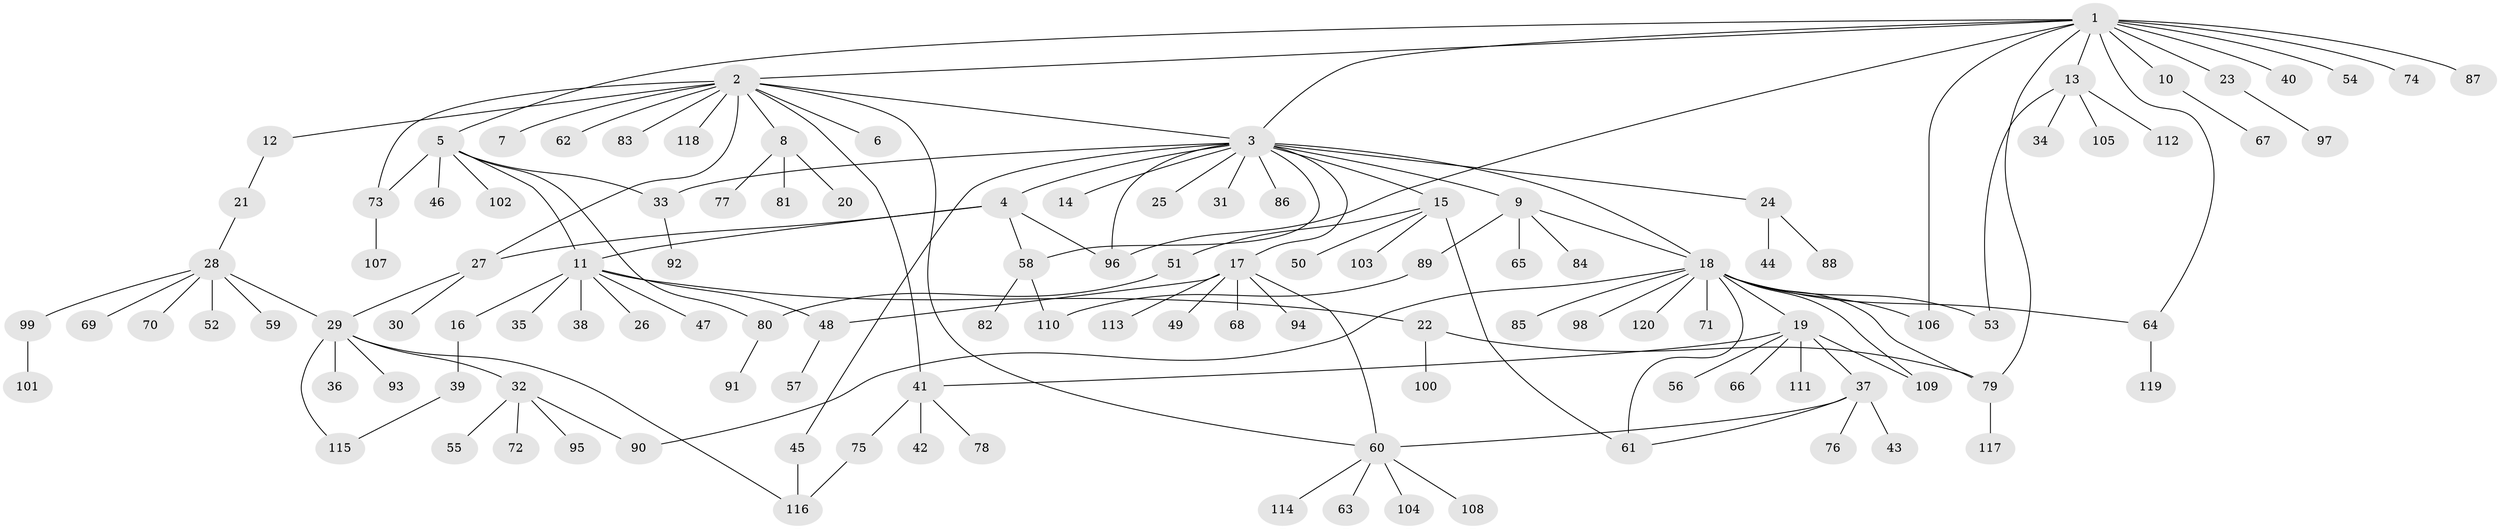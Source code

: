 // coarse degree distribution, {14: 0.02127659574468085, 16: 0.010638297872340425, 6: 0.07446808510638298, 1: 0.6170212765957447, 3: 0.05319148936170213, 4: 0.0425531914893617, 9: 0.010638297872340425, 2: 0.1276595744680851, 5: 0.02127659574468085, 12: 0.010638297872340425, 8: 0.010638297872340425}
// Generated by graph-tools (version 1.1) at 2025/41/03/06/25 10:41:50]
// undirected, 120 vertices, 147 edges
graph export_dot {
graph [start="1"]
  node [color=gray90,style=filled];
  1;
  2;
  3;
  4;
  5;
  6;
  7;
  8;
  9;
  10;
  11;
  12;
  13;
  14;
  15;
  16;
  17;
  18;
  19;
  20;
  21;
  22;
  23;
  24;
  25;
  26;
  27;
  28;
  29;
  30;
  31;
  32;
  33;
  34;
  35;
  36;
  37;
  38;
  39;
  40;
  41;
  42;
  43;
  44;
  45;
  46;
  47;
  48;
  49;
  50;
  51;
  52;
  53;
  54;
  55;
  56;
  57;
  58;
  59;
  60;
  61;
  62;
  63;
  64;
  65;
  66;
  67;
  68;
  69;
  70;
  71;
  72;
  73;
  74;
  75;
  76;
  77;
  78;
  79;
  80;
  81;
  82;
  83;
  84;
  85;
  86;
  87;
  88;
  89;
  90;
  91;
  92;
  93;
  94;
  95;
  96;
  97;
  98;
  99;
  100;
  101;
  102;
  103;
  104;
  105;
  106;
  107;
  108;
  109;
  110;
  111;
  112;
  113;
  114;
  115;
  116;
  117;
  118;
  119;
  120;
  1 -- 2;
  1 -- 3;
  1 -- 5;
  1 -- 10;
  1 -- 13;
  1 -- 23;
  1 -- 40;
  1 -- 54;
  1 -- 64;
  1 -- 74;
  1 -- 79;
  1 -- 87;
  1 -- 96;
  1 -- 106;
  2 -- 3;
  2 -- 6;
  2 -- 7;
  2 -- 8;
  2 -- 12;
  2 -- 27;
  2 -- 41;
  2 -- 60;
  2 -- 62;
  2 -- 73;
  2 -- 83;
  2 -- 118;
  3 -- 4;
  3 -- 9;
  3 -- 14;
  3 -- 15;
  3 -- 17;
  3 -- 18;
  3 -- 24;
  3 -- 25;
  3 -- 31;
  3 -- 33;
  3 -- 45;
  3 -- 58;
  3 -- 86;
  3 -- 96;
  4 -- 11;
  4 -- 27;
  4 -- 58;
  4 -- 96;
  5 -- 11;
  5 -- 33;
  5 -- 46;
  5 -- 73;
  5 -- 80;
  5 -- 102;
  8 -- 20;
  8 -- 77;
  8 -- 81;
  9 -- 18;
  9 -- 65;
  9 -- 84;
  9 -- 89;
  10 -- 67;
  11 -- 16;
  11 -- 22;
  11 -- 26;
  11 -- 35;
  11 -- 38;
  11 -- 47;
  11 -- 48;
  12 -- 21;
  13 -- 34;
  13 -- 53;
  13 -- 105;
  13 -- 112;
  15 -- 50;
  15 -- 51;
  15 -- 61;
  15 -- 103;
  16 -- 39;
  17 -- 48;
  17 -- 49;
  17 -- 60;
  17 -- 68;
  17 -- 94;
  17 -- 113;
  18 -- 19;
  18 -- 53;
  18 -- 61;
  18 -- 64;
  18 -- 71;
  18 -- 79;
  18 -- 85;
  18 -- 90;
  18 -- 98;
  18 -- 106;
  18 -- 109;
  18 -- 120;
  19 -- 37;
  19 -- 41;
  19 -- 56;
  19 -- 66;
  19 -- 109;
  19 -- 111;
  21 -- 28;
  22 -- 79;
  22 -- 100;
  23 -- 97;
  24 -- 44;
  24 -- 88;
  27 -- 29;
  27 -- 30;
  28 -- 29;
  28 -- 52;
  28 -- 59;
  28 -- 69;
  28 -- 70;
  28 -- 99;
  29 -- 32;
  29 -- 36;
  29 -- 93;
  29 -- 115;
  29 -- 116;
  32 -- 55;
  32 -- 72;
  32 -- 90;
  32 -- 95;
  33 -- 92;
  37 -- 43;
  37 -- 60;
  37 -- 61;
  37 -- 76;
  39 -- 115;
  41 -- 42;
  41 -- 75;
  41 -- 78;
  45 -- 116;
  48 -- 57;
  51 -- 80;
  58 -- 82;
  58 -- 110;
  60 -- 63;
  60 -- 104;
  60 -- 108;
  60 -- 114;
  64 -- 119;
  73 -- 107;
  75 -- 116;
  79 -- 117;
  80 -- 91;
  89 -- 110;
  99 -- 101;
}
